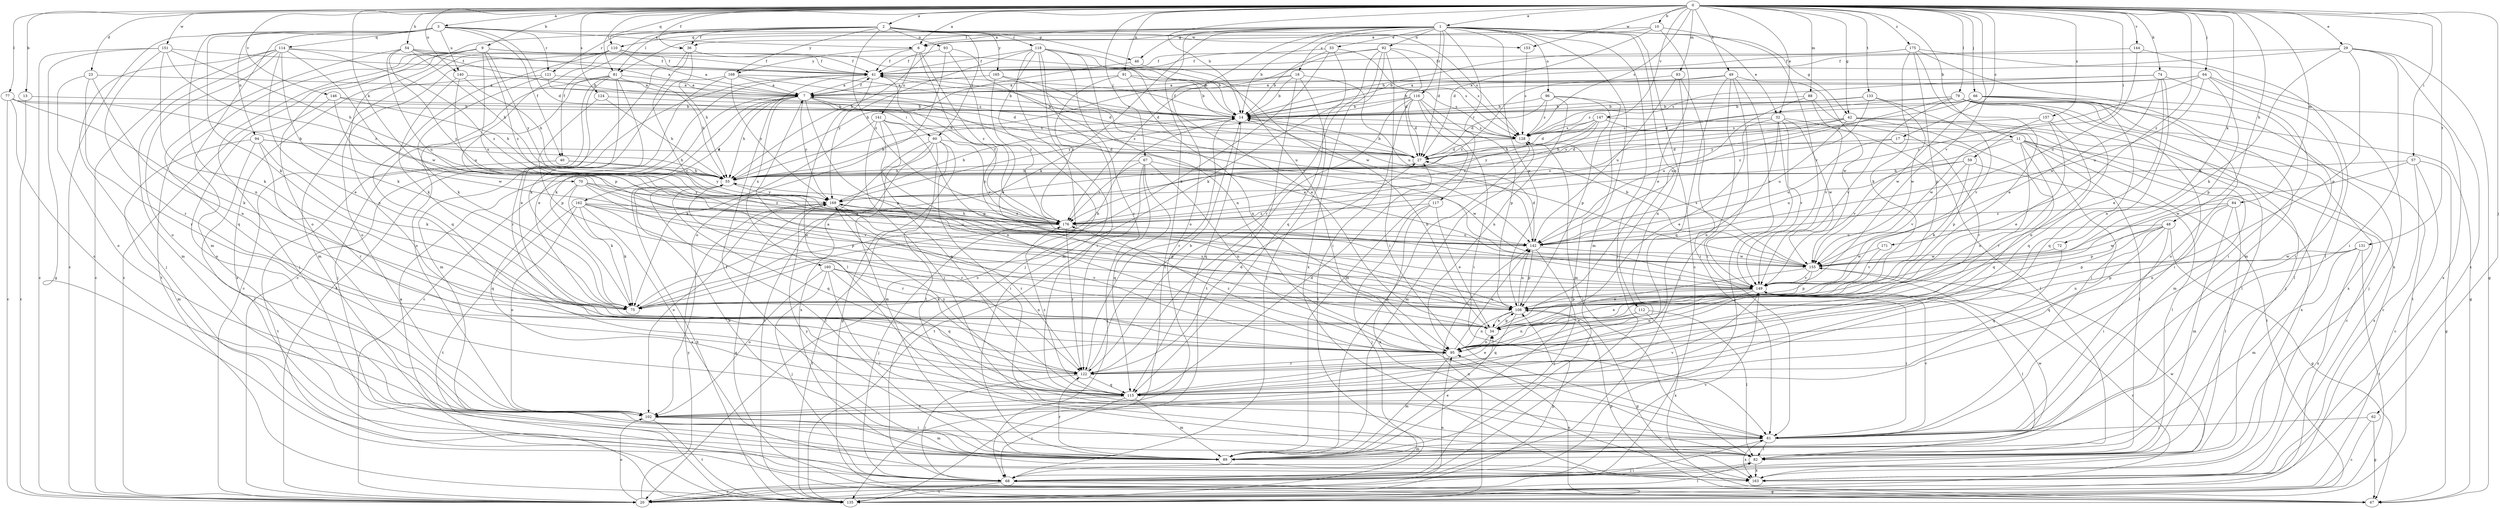 strict digraph  {
0;
1;
2;
3;
6;
7;
9;
10;
11;
13;
14;
17;
18;
20;
23;
27;
29;
32;
33;
34;
36;
40;
41;
42;
46;
47;
48;
49;
54;
55;
57;
59;
60;
61;
62;
64;
66;
67;
68;
70;
72;
74;
75;
77;
79;
81;
82;
83;
84;
88;
89;
91;
92;
93;
94;
95;
96;
102;
108;
110;
112;
114;
115;
116;
117;
118;
121;
122;
124;
128;
131;
133;
135;
140;
141;
142;
144;
146;
147;
149;
151;
153;
155;
157;
160;
162;
163;
165;
168;
169;
171;
175;
176;
0 -> 1  [label=a];
0 -> 2  [label=a];
0 -> 3  [label=a];
0 -> 6  [label=a];
0 -> 9  [label=b];
0 -> 10  [label=b];
0 -> 11  [label=b];
0 -> 13  [label=b];
0 -> 14  [label=b];
0 -> 17  [label=c];
0 -> 23  [label=d];
0 -> 29  [label=e];
0 -> 32  [label=e];
0 -> 36  [label=f];
0 -> 42  [label=g];
0 -> 48  [label=h];
0 -> 49  [label=h];
0 -> 54  [label=h];
0 -> 57  [label=i];
0 -> 59  [label=i];
0 -> 62  [label=j];
0 -> 64  [label=j];
0 -> 66  [label=j];
0 -> 67  [label=j];
0 -> 70  [label=k];
0 -> 72  [label=k];
0 -> 74  [label=k];
0 -> 77  [label=l];
0 -> 79  [label=l];
0 -> 81  [label=l];
0 -> 83  [label=m];
0 -> 84  [label=m];
0 -> 88  [label=m];
0 -> 91  [label=n];
0 -> 110  [label=q];
0 -> 124  [label=s];
0 -> 128  [label=s];
0 -> 131  [label=t];
0 -> 133  [label=t];
0 -> 140  [label=u];
0 -> 144  [label=v];
0 -> 146  [label=v];
0 -> 147  [label=v];
0 -> 149  [label=v];
0 -> 151  [label=w];
0 -> 153  [label=w];
0 -> 157  [label=x];
0 -> 171  [label=z];
0 -> 175  [label=z];
1 -> 6  [label=a];
1 -> 14  [label=b];
1 -> 18  [label=c];
1 -> 20  [label=c];
1 -> 27  [label=d];
1 -> 32  [label=e];
1 -> 33  [label=e];
1 -> 36  [label=f];
1 -> 42  [label=g];
1 -> 46  [label=g];
1 -> 55  [label=h];
1 -> 68  [label=j];
1 -> 75  [label=k];
1 -> 89  [label=m];
1 -> 92  [label=n];
1 -> 96  [label=o];
1 -> 102  [label=o];
1 -> 108  [label=p];
1 -> 110  [label=q];
1 -> 112  [label=q];
1 -> 116  [label=r];
1 -> 117  [label=r];
1 -> 135  [label=t];
2 -> 36  [label=f];
2 -> 40  [label=f];
2 -> 46  [label=g];
2 -> 60  [label=i];
2 -> 81  [label=l];
2 -> 93  [label=n];
2 -> 102  [label=o];
2 -> 118  [label=r];
2 -> 121  [label=r];
2 -> 128  [label=s];
2 -> 165  [label=y];
2 -> 168  [label=y];
2 -> 176  [label=z];
3 -> 6  [label=a];
3 -> 20  [label=c];
3 -> 27  [label=d];
3 -> 40  [label=f];
3 -> 75  [label=k];
3 -> 89  [label=m];
3 -> 94  [label=n];
3 -> 95  [label=n];
3 -> 114  [label=q];
3 -> 121  [label=r];
3 -> 140  [label=u];
3 -> 153  [label=w];
6 -> 41  [label=f];
6 -> 108  [label=p];
6 -> 141  [label=u];
6 -> 168  [label=y];
6 -> 176  [label=z];
7 -> 14  [label=b];
7 -> 20  [label=c];
7 -> 41  [label=f];
7 -> 55  [label=h];
7 -> 60  [label=i];
7 -> 108  [label=p];
7 -> 149  [label=v];
7 -> 160  [label=x];
7 -> 162  [label=x];
7 -> 169  [label=y];
9 -> 14  [label=b];
9 -> 20  [label=c];
9 -> 41  [label=f];
9 -> 68  [label=j];
9 -> 95  [label=n];
9 -> 135  [label=t];
9 -> 142  [label=u];
9 -> 169  [label=y];
9 -> 176  [label=z];
10 -> 6  [label=a];
10 -> 27  [label=d];
10 -> 34  [label=e];
10 -> 81  [label=l];
10 -> 149  [label=v];
11 -> 20  [label=c];
11 -> 27  [label=d];
11 -> 82  [label=l];
11 -> 95  [label=n];
11 -> 115  [label=q];
11 -> 135  [label=t];
11 -> 149  [label=v];
11 -> 163  [label=x];
13 -> 14  [label=b];
13 -> 20  [label=c];
14 -> 41  [label=f];
14 -> 115  [label=q];
14 -> 122  [label=r];
14 -> 128  [label=s];
17 -> 27  [label=d];
17 -> 108  [label=p];
17 -> 142  [label=u];
18 -> 7  [label=a];
18 -> 14  [label=b];
18 -> 55  [label=h];
18 -> 68  [label=j];
18 -> 135  [label=t];
18 -> 142  [label=u];
20 -> 41  [label=f];
20 -> 61  [label=i];
20 -> 82  [label=l];
20 -> 95  [label=n];
20 -> 102  [label=o];
20 -> 108  [label=p];
20 -> 169  [label=y];
23 -> 7  [label=a];
23 -> 95  [label=n];
23 -> 102  [label=o];
23 -> 122  [label=r];
27 -> 14  [label=b];
27 -> 55  [label=h];
29 -> 14  [label=b];
29 -> 41  [label=f];
29 -> 47  [label=g];
29 -> 61  [label=i];
29 -> 75  [label=k];
29 -> 108  [label=p];
29 -> 163  [label=x];
32 -> 34  [label=e];
32 -> 68  [label=j];
32 -> 82  [label=l];
32 -> 95  [label=n];
32 -> 128  [label=s];
32 -> 149  [label=v];
32 -> 155  [label=w];
33 -> 14  [label=b];
33 -> 41  [label=f];
33 -> 75  [label=k];
33 -> 115  [label=q];
33 -> 128  [label=s];
34 -> 14  [label=b];
34 -> 95  [label=n];
34 -> 108  [label=p];
36 -> 20  [label=c];
36 -> 41  [label=f];
36 -> 55  [label=h];
36 -> 149  [label=v];
40 -> 55  [label=h];
40 -> 135  [label=t];
40 -> 169  [label=y];
41 -> 7  [label=a];
41 -> 27  [label=d];
41 -> 75  [label=k];
41 -> 82  [label=l];
41 -> 128  [label=s];
42 -> 20  [label=c];
42 -> 55  [label=h];
42 -> 82  [label=l];
42 -> 122  [label=r];
42 -> 128  [label=s];
42 -> 142  [label=u];
42 -> 176  [label=z];
46 -> 55  [label=h];
46 -> 61  [label=i];
47 -> 108  [label=p];
48 -> 47  [label=g];
48 -> 61  [label=i];
48 -> 95  [label=n];
48 -> 108  [label=p];
48 -> 115  [label=q];
48 -> 142  [label=u];
48 -> 155  [label=w];
49 -> 7  [label=a];
49 -> 61  [label=i];
49 -> 68  [label=j];
49 -> 115  [label=q];
49 -> 149  [label=v];
49 -> 155  [label=w];
49 -> 176  [label=z];
54 -> 7  [label=a];
54 -> 14  [label=b];
54 -> 41  [label=f];
54 -> 55  [label=h];
54 -> 115  [label=q];
54 -> 142  [label=u];
54 -> 176  [label=z];
55 -> 14  [label=b];
55 -> 82  [label=l];
55 -> 115  [label=q];
55 -> 122  [label=r];
55 -> 169  [label=y];
57 -> 20  [label=c];
57 -> 47  [label=g];
57 -> 55  [label=h];
57 -> 155  [label=w];
57 -> 163  [label=x];
59 -> 55  [label=h];
59 -> 75  [label=k];
59 -> 82  [label=l];
59 -> 142  [label=u];
59 -> 149  [label=v];
60 -> 27  [label=d];
60 -> 47  [label=g];
60 -> 61  [label=i];
60 -> 82  [label=l];
60 -> 89  [label=m];
60 -> 135  [label=t];
60 -> 163  [label=x];
61 -> 82  [label=l];
61 -> 89  [label=m];
61 -> 149  [label=v];
61 -> 163  [label=x];
62 -> 20  [label=c];
62 -> 47  [label=g];
62 -> 61  [label=i];
64 -> 7  [label=a];
64 -> 14  [label=b];
64 -> 61  [label=i];
64 -> 108  [label=p];
64 -> 142  [label=u];
64 -> 163  [label=x];
64 -> 176  [label=z];
66 -> 14  [label=b];
66 -> 27  [label=d];
66 -> 68  [label=j];
66 -> 82  [label=l];
66 -> 102  [label=o];
66 -> 115  [label=q];
66 -> 155  [label=w];
66 -> 169  [label=y];
67 -> 55  [label=h];
67 -> 68  [label=j];
67 -> 95  [label=n];
67 -> 115  [label=q];
67 -> 135  [label=t];
67 -> 155  [label=w];
67 -> 176  [label=z];
68 -> 20  [label=c];
68 -> 47  [label=g];
68 -> 135  [label=t];
68 -> 149  [label=v];
68 -> 155  [label=w];
70 -> 75  [label=k];
70 -> 108  [label=p];
70 -> 115  [label=q];
70 -> 149  [label=v];
70 -> 169  [label=y];
70 -> 176  [label=z];
72 -> 115  [label=q];
72 -> 155  [label=w];
74 -> 7  [label=a];
74 -> 34  [label=e];
74 -> 61  [label=i];
74 -> 95  [label=n];
74 -> 128  [label=s];
74 -> 155  [label=w];
75 -> 14  [label=b];
77 -> 14  [label=b];
77 -> 20  [label=c];
77 -> 55  [label=h];
77 -> 75  [label=k];
77 -> 102  [label=o];
79 -> 14  [label=b];
79 -> 47  [label=g];
79 -> 61  [label=i];
79 -> 68  [label=j];
79 -> 115  [label=q];
79 -> 135  [label=t];
79 -> 142  [label=u];
79 -> 149  [label=v];
79 -> 163  [label=x];
79 -> 169  [label=y];
81 -> 7  [label=a];
81 -> 20  [label=c];
81 -> 34  [label=e];
81 -> 55  [label=h];
81 -> 68  [label=j];
81 -> 75  [label=k];
81 -> 102  [label=o];
81 -> 122  [label=r];
82 -> 68  [label=j];
82 -> 163  [label=x];
83 -> 7  [label=a];
83 -> 61  [label=i];
83 -> 95  [label=n];
83 -> 142  [label=u];
84 -> 82  [label=l];
84 -> 89  [label=m];
84 -> 95  [label=n];
84 -> 108  [label=p];
84 -> 176  [label=z];
88 -> 14  [label=b];
88 -> 122  [label=r];
88 -> 142  [label=u];
88 -> 149  [label=v];
89 -> 34  [label=e];
89 -> 41  [label=f];
89 -> 55  [label=h];
89 -> 122  [label=r];
89 -> 128  [label=s];
89 -> 155  [label=w];
89 -> 169  [label=y];
91 -> 7  [label=a];
91 -> 14  [label=b];
91 -> 95  [label=n];
91 -> 128  [label=s];
91 -> 176  [label=z];
92 -> 27  [label=d];
92 -> 41  [label=f];
92 -> 61  [label=i];
92 -> 75  [label=k];
92 -> 122  [label=r];
92 -> 128  [label=s];
92 -> 163  [label=x];
92 -> 176  [label=z];
93 -> 34  [label=e];
93 -> 41  [label=f];
93 -> 102  [label=o];
93 -> 149  [label=v];
94 -> 27  [label=d];
94 -> 55  [label=h];
94 -> 75  [label=k];
94 -> 82  [label=l];
94 -> 89  [label=m];
94 -> 122  [label=r];
95 -> 7  [label=a];
95 -> 89  [label=m];
95 -> 122  [label=r];
95 -> 142  [label=u];
95 -> 176  [label=z];
96 -> 14  [label=b];
96 -> 27  [label=d];
96 -> 89  [label=m];
96 -> 95  [label=n];
96 -> 108  [label=p];
96 -> 128  [label=s];
102 -> 61  [label=i];
102 -> 89  [label=m];
102 -> 135  [label=t];
102 -> 149  [label=v];
108 -> 34  [label=e];
108 -> 47  [label=g];
108 -> 95  [label=n];
108 -> 115  [label=q];
108 -> 142  [label=u];
108 -> 169  [label=y];
110 -> 7  [label=a];
110 -> 14  [label=b];
110 -> 41  [label=f];
110 -> 89  [label=m];
110 -> 102  [label=o];
110 -> 108  [label=p];
110 -> 115  [label=q];
112 -> 34  [label=e];
112 -> 82  [label=l];
112 -> 95  [label=n];
112 -> 163  [label=x];
114 -> 20  [label=c];
114 -> 34  [label=e];
114 -> 41  [label=f];
114 -> 68  [label=j];
114 -> 75  [label=k];
114 -> 89  [label=m];
114 -> 102  [label=o];
114 -> 155  [label=w];
114 -> 176  [label=z];
115 -> 27  [label=d];
115 -> 68  [label=j];
115 -> 89  [label=m];
115 -> 102  [label=o];
115 -> 169  [label=y];
115 -> 176  [label=z];
116 -> 14  [label=b];
116 -> 27  [label=d];
116 -> 61  [label=i];
116 -> 89  [label=m];
116 -> 108  [label=p];
116 -> 122  [label=r];
116 -> 135  [label=t];
116 -> 169  [label=y];
117 -> 34  [label=e];
117 -> 68  [label=j];
117 -> 163  [label=x];
117 -> 176  [label=z];
118 -> 20  [label=c];
118 -> 34  [label=e];
118 -> 41  [label=f];
118 -> 61  [label=i];
118 -> 68  [label=j];
118 -> 89  [label=m];
118 -> 95  [label=n];
118 -> 122  [label=r];
118 -> 155  [label=w];
118 -> 169  [label=y];
121 -> 7  [label=a];
121 -> 27  [label=d];
121 -> 75  [label=k];
121 -> 163  [label=x];
122 -> 14  [label=b];
122 -> 27  [label=d];
122 -> 34  [label=e];
122 -> 68  [label=j];
122 -> 115  [label=q];
124 -> 14  [label=b];
124 -> 55  [label=h];
124 -> 108  [label=p];
128 -> 27  [label=d];
128 -> 82  [label=l];
128 -> 89  [label=m];
131 -> 89  [label=m];
131 -> 108  [label=p];
131 -> 135  [label=t];
131 -> 155  [label=w];
131 -> 163  [label=x];
133 -> 14  [label=b];
133 -> 128  [label=s];
133 -> 149  [label=v];
133 -> 155  [label=w];
133 -> 176  [label=z];
135 -> 7  [label=a];
135 -> 55  [label=h];
135 -> 95  [label=n];
135 -> 142  [label=u];
140 -> 7  [label=a];
140 -> 55  [label=h];
140 -> 75  [label=k];
140 -> 142  [label=u];
141 -> 61  [label=i];
141 -> 75  [label=k];
141 -> 95  [label=n];
141 -> 108  [label=p];
141 -> 115  [label=q];
141 -> 128  [label=s];
142 -> 27  [label=d];
142 -> 55  [label=h];
142 -> 68  [label=j];
142 -> 108  [label=p];
142 -> 155  [label=w];
144 -> 41  [label=f];
144 -> 82  [label=l];
144 -> 142  [label=u];
146 -> 14  [label=b];
146 -> 55  [label=h];
146 -> 102  [label=o];
146 -> 155  [label=w];
147 -> 27  [label=d];
147 -> 55  [label=h];
147 -> 61  [label=i];
147 -> 89  [label=m];
147 -> 128  [label=s];
147 -> 169  [label=y];
147 -> 176  [label=z];
149 -> 7  [label=a];
149 -> 20  [label=c];
149 -> 34  [label=e];
149 -> 61  [label=i];
149 -> 75  [label=k];
149 -> 82  [label=l];
149 -> 95  [label=n];
149 -> 108  [label=p];
151 -> 20  [label=c];
151 -> 41  [label=f];
151 -> 47  [label=g];
151 -> 55  [label=h];
151 -> 75  [label=k];
151 -> 122  [label=r];
151 -> 176  [label=z];
153 -> 128  [label=s];
155 -> 14  [label=b];
155 -> 34  [label=e];
155 -> 108  [label=p];
155 -> 128  [label=s];
155 -> 149  [label=v];
157 -> 34  [label=e];
157 -> 95  [label=n];
157 -> 128  [label=s];
157 -> 155  [label=w];
160 -> 68  [label=j];
160 -> 82  [label=l];
160 -> 95  [label=n];
160 -> 102  [label=o];
160 -> 115  [label=q];
160 -> 149  [label=v];
162 -> 75  [label=k];
162 -> 102  [label=o];
162 -> 122  [label=r];
162 -> 135  [label=t];
162 -> 142  [label=u];
162 -> 155  [label=w];
162 -> 163  [label=x];
162 -> 176  [label=z];
165 -> 7  [label=a];
165 -> 27  [label=d];
165 -> 142  [label=u];
165 -> 176  [label=z];
168 -> 7  [label=a];
168 -> 14  [label=b];
168 -> 34  [label=e];
168 -> 89  [label=m];
168 -> 128  [label=s];
168 -> 169  [label=y];
169 -> 14  [label=b];
169 -> 47  [label=g];
169 -> 102  [label=o];
169 -> 108  [label=p];
169 -> 122  [label=r];
169 -> 176  [label=z];
171 -> 149  [label=v];
171 -> 155  [label=w];
175 -> 14  [label=b];
175 -> 34  [label=e];
175 -> 41  [label=f];
175 -> 75  [label=k];
175 -> 89  [label=m];
175 -> 108  [label=p];
175 -> 163  [label=x];
176 -> 41  [label=f];
176 -> 68  [label=j];
176 -> 122  [label=r];
176 -> 135  [label=t];
176 -> 142  [label=u];
}
